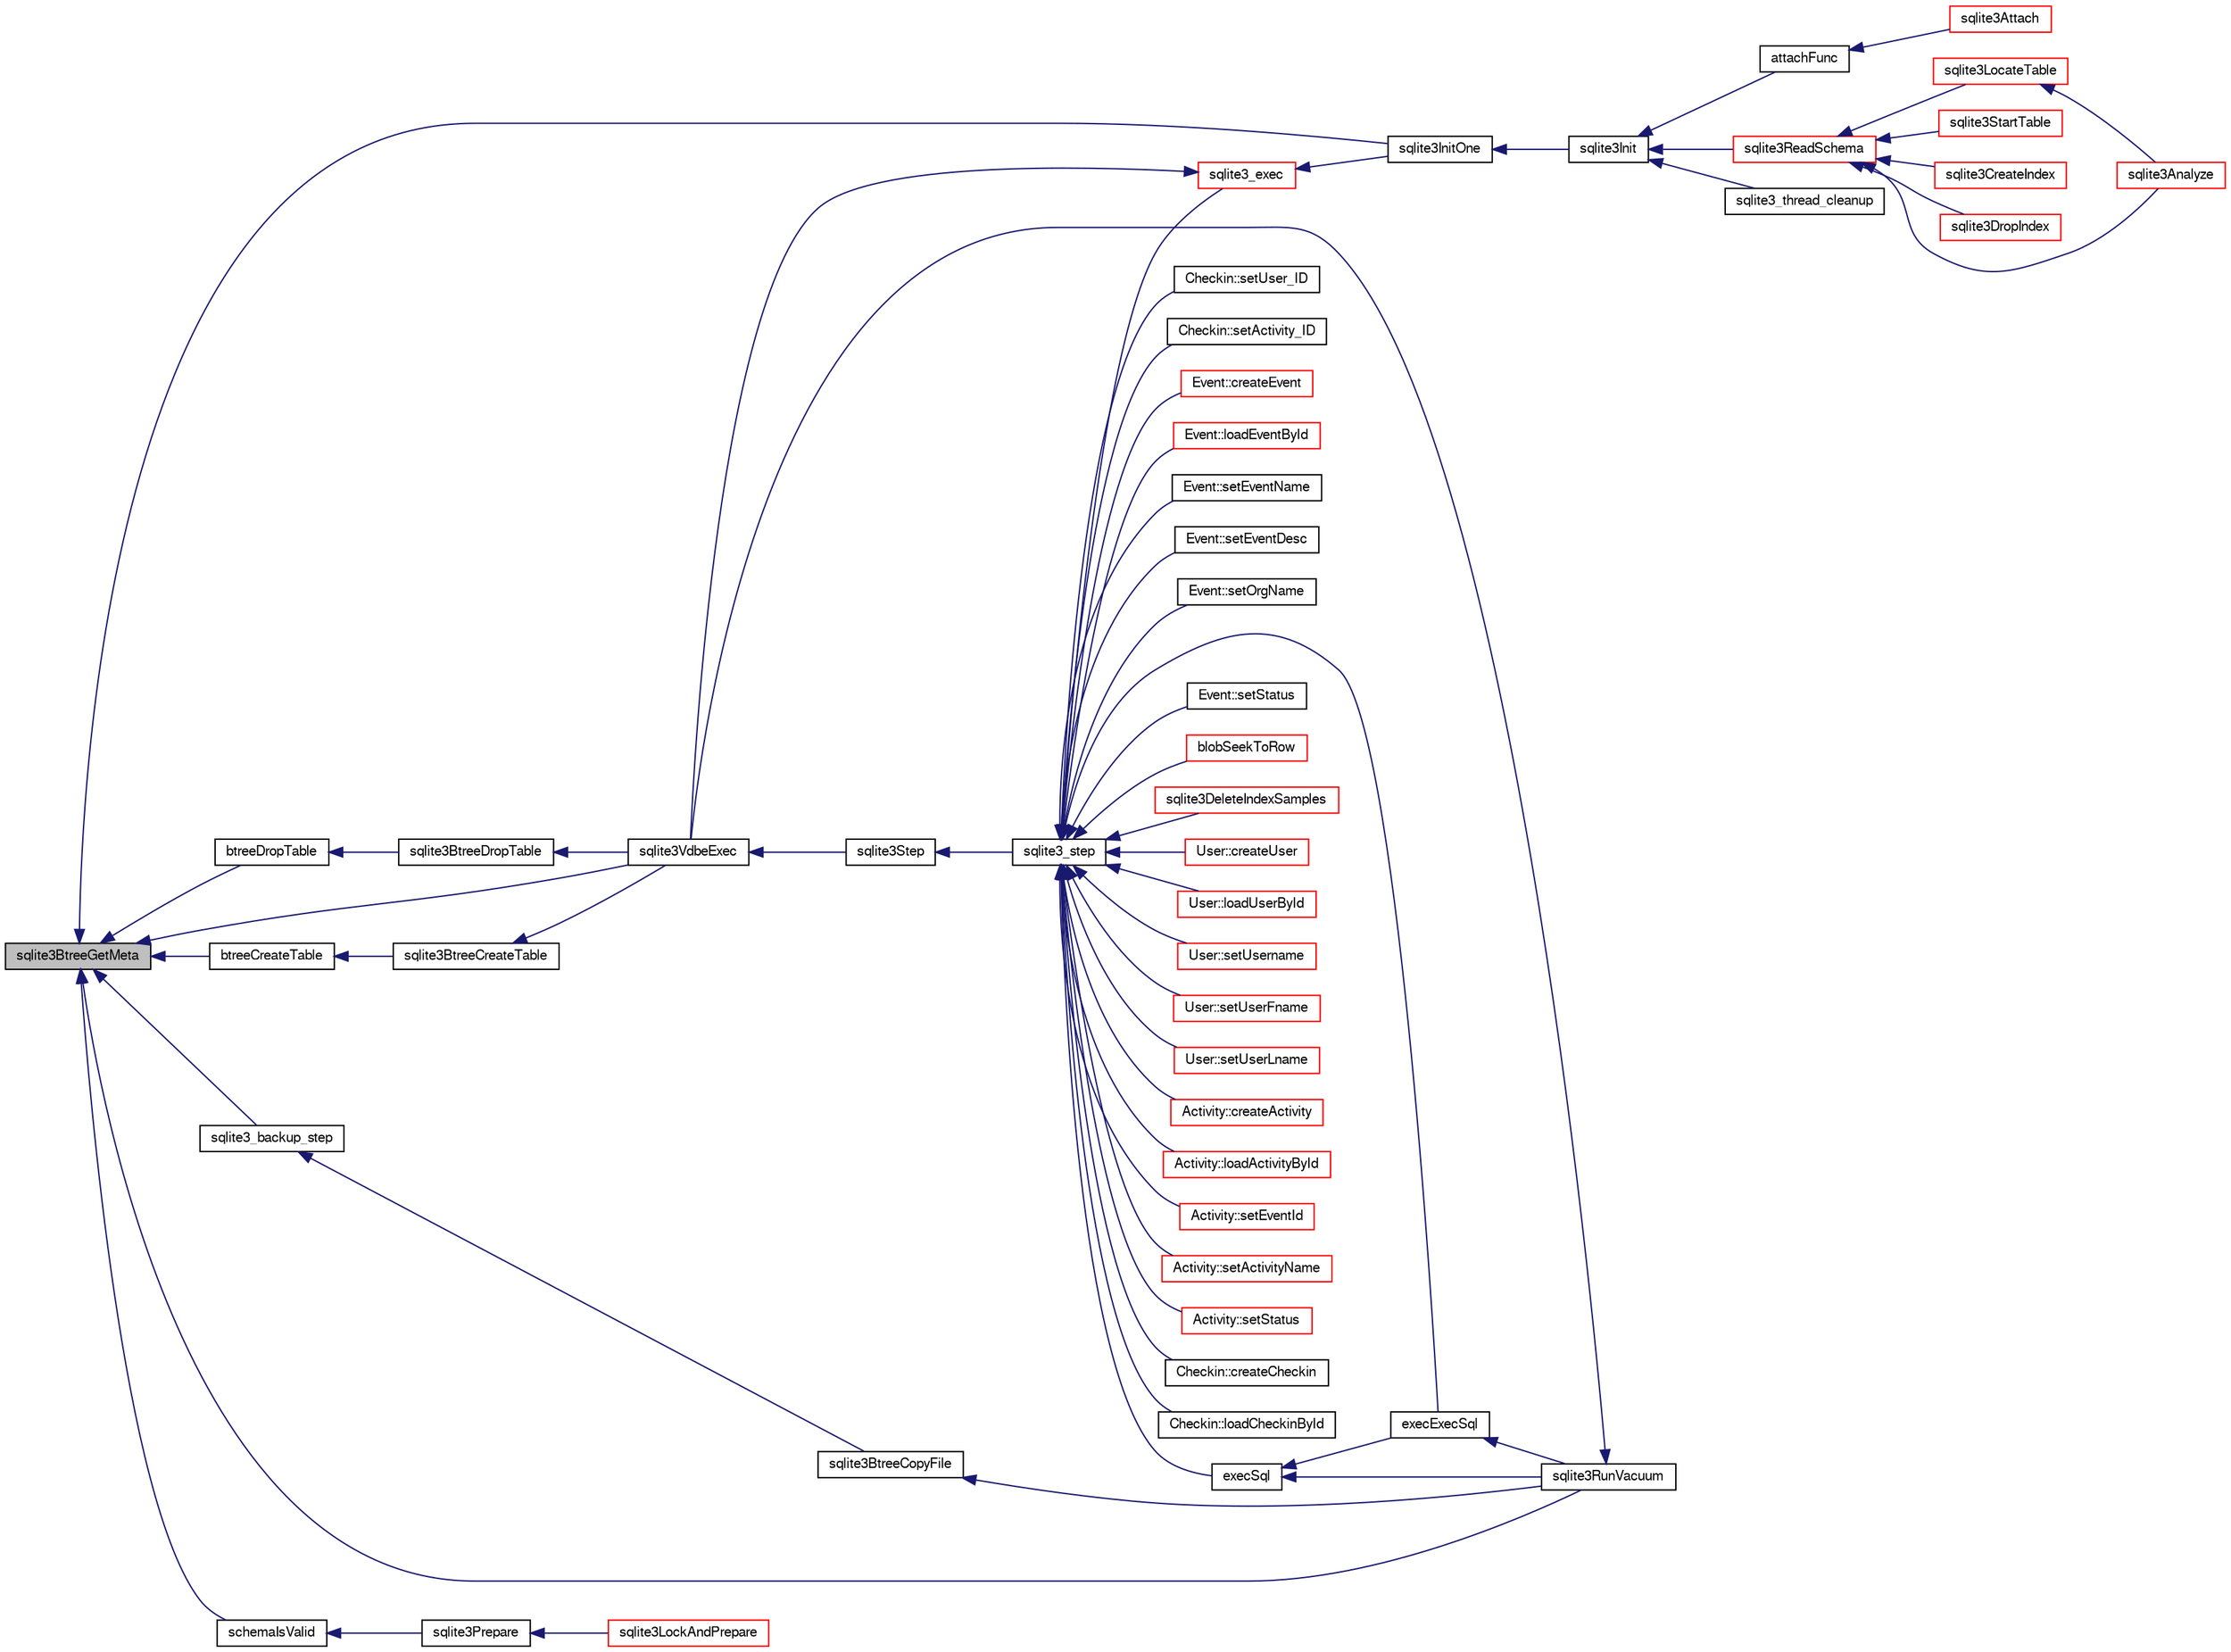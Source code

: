 digraph "sqlite3BtreeGetMeta"
{
  edge [fontname="FreeSans",fontsize="10",labelfontname="FreeSans",labelfontsize="10"];
  node [fontname="FreeSans",fontsize="10",shape=record];
  rankdir="LR";
  Node451449 [label="sqlite3BtreeGetMeta",height=0.2,width=0.4,color="black", fillcolor="grey75", style="filled", fontcolor="black"];
  Node451449 -> Node451450 [dir="back",color="midnightblue",fontsize="10",style="solid",fontname="FreeSans"];
  Node451450 [label="btreeCreateTable",height=0.2,width=0.4,color="black", fillcolor="white", style="filled",URL="$sqlite3_8c.html#a48e09eaac366a6b585edd02553872954"];
  Node451450 -> Node451451 [dir="back",color="midnightblue",fontsize="10",style="solid",fontname="FreeSans"];
  Node451451 [label="sqlite3BtreeCreateTable",height=0.2,width=0.4,color="black", fillcolor="white", style="filled",URL="$sqlite3_8c.html#a1a9ef91a0faff12254ec3f58cade3291"];
  Node451451 -> Node451452 [dir="back",color="midnightblue",fontsize="10",style="solid",fontname="FreeSans"];
  Node451452 [label="sqlite3VdbeExec",height=0.2,width=0.4,color="black", fillcolor="white", style="filled",URL="$sqlite3_8c.html#a8ce40a614bdc56719c4d642b1e4dfb21"];
  Node451452 -> Node451453 [dir="back",color="midnightblue",fontsize="10",style="solid",fontname="FreeSans"];
  Node451453 [label="sqlite3Step",height=0.2,width=0.4,color="black", fillcolor="white", style="filled",URL="$sqlite3_8c.html#a3f2872e873e2758a4beedad1d5113554"];
  Node451453 -> Node451454 [dir="back",color="midnightblue",fontsize="10",style="solid",fontname="FreeSans"];
  Node451454 [label="sqlite3_step",height=0.2,width=0.4,color="black", fillcolor="white", style="filled",URL="$sqlite3_8h.html#ac1e491ce36b7471eb28387f7d3c74334"];
  Node451454 -> Node451455 [dir="back",color="midnightblue",fontsize="10",style="solid",fontname="FreeSans"];
  Node451455 [label="Activity::createActivity",height=0.2,width=0.4,color="red", fillcolor="white", style="filled",URL="$classActivity.html#a813cc5e52c14ab49b39014c134e3425b"];
  Node451454 -> Node451458 [dir="back",color="midnightblue",fontsize="10",style="solid",fontname="FreeSans"];
  Node451458 [label="Activity::loadActivityById",height=0.2,width=0.4,color="red", fillcolor="white", style="filled",URL="$classActivity.html#abe4ffb4f08a47212ebf9013259d9e7fd"];
  Node451454 -> Node451460 [dir="back",color="midnightblue",fontsize="10",style="solid",fontname="FreeSans"];
  Node451460 [label="Activity::setEventId",height=0.2,width=0.4,color="red", fillcolor="white", style="filled",URL="$classActivity.html#adb1d0fd0d08f473e068f0a4086bfa9ca"];
  Node451454 -> Node451461 [dir="back",color="midnightblue",fontsize="10",style="solid",fontname="FreeSans"];
  Node451461 [label="Activity::setActivityName",height=0.2,width=0.4,color="red", fillcolor="white", style="filled",URL="$classActivity.html#a62dc3737b33915a36086f9dd26d16a81"];
  Node451454 -> Node451462 [dir="back",color="midnightblue",fontsize="10",style="solid",fontname="FreeSans"];
  Node451462 [label="Activity::setStatus",height=0.2,width=0.4,color="red", fillcolor="white", style="filled",URL="$classActivity.html#af618135a7738f4d2a7ee147a8ef912ea"];
  Node451454 -> Node451463 [dir="back",color="midnightblue",fontsize="10",style="solid",fontname="FreeSans"];
  Node451463 [label="Checkin::createCheckin",height=0.2,width=0.4,color="black", fillcolor="white", style="filled",URL="$classCheckin.html#a4e40acdf7fff0e607f6de4f24f3a163c"];
  Node451454 -> Node451464 [dir="back",color="midnightblue",fontsize="10",style="solid",fontname="FreeSans"];
  Node451464 [label="Checkin::loadCheckinById",height=0.2,width=0.4,color="black", fillcolor="white", style="filled",URL="$classCheckin.html#a3461f70ea6c68475225f2a07f78a21e0"];
  Node451454 -> Node451465 [dir="back",color="midnightblue",fontsize="10",style="solid",fontname="FreeSans"];
  Node451465 [label="Checkin::setUser_ID",height=0.2,width=0.4,color="black", fillcolor="white", style="filled",URL="$classCheckin.html#a76ab640f4f912876dbebf183db5359c6"];
  Node451454 -> Node451466 [dir="back",color="midnightblue",fontsize="10",style="solid",fontname="FreeSans"];
  Node451466 [label="Checkin::setActivity_ID",height=0.2,width=0.4,color="black", fillcolor="white", style="filled",URL="$classCheckin.html#ab2ff3ec2604ec73a42af25874a00b232"];
  Node451454 -> Node451467 [dir="back",color="midnightblue",fontsize="10",style="solid",fontname="FreeSans"];
  Node451467 [label="Event::createEvent",height=0.2,width=0.4,color="red", fillcolor="white", style="filled",URL="$classEvent.html#a77adb9f4a46ffb32c2d931f0691f5903"];
  Node451454 -> Node451468 [dir="back",color="midnightblue",fontsize="10",style="solid",fontname="FreeSans"];
  Node451468 [label="Event::loadEventById",height=0.2,width=0.4,color="red", fillcolor="white", style="filled",URL="$classEvent.html#afa66cea33f722dbeecb69cc98fdea055"];
  Node451454 -> Node451469 [dir="back",color="midnightblue",fontsize="10",style="solid",fontname="FreeSans"];
  Node451469 [label="Event::setEventName",height=0.2,width=0.4,color="black", fillcolor="white", style="filled",URL="$classEvent.html#a10596b6ca077df05184e30d62b08729d"];
  Node451454 -> Node451470 [dir="back",color="midnightblue",fontsize="10",style="solid",fontname="FreeSans"];
  Node451470 [label="Event::setEventDesc",height=0.2,width=0.4,color="black", fillcolor="white", style="filled",URL="$classEvent.html#ae36b8377dcae792f1c5c4726024c981b"];
  Node451454 -> Node451471 [dir="back",color="midnightblue",fontsize="10",style="solid",fontname="FreeSans"];
  Node451471 [label="Event::setOrgName",height=0.2,width=0.4,color="black", fillcolor="white", style="filled",URL="$classEvent.html#a19aac0f776bd764563a54977656cf680"];
  Node451454 -> Node451472 [dir="back",color="midnightblue",fontsize="10",style="solid",fontname="FreeSans"];
  Node451472 [label="Event::setStatus",height=0.2,width=0.4,color="black", fillcolor="white", style="filled",URL="$classEvent.html#ab0a6b9285af0f4172eb841e2b80f8972"];
  Node451454 -> Node451473 [dir="back",color="midnightblue",fontsize="10",style="solid",fontname="FreeSans"];
  Node451473 [label="blobSeekToRow",height=0.2,width=0.4,color="red", fillcolor="white", style="filled",URL="$sqlite3_8c.html#afff57e13332b98c8a44a7cebe38962ab"];
  Node451454 -> Node451476 [dir="back",color="midnightblue",fontsize="10",style="solid",fontname="FreeSans"];
  Node451476 [label="sqlite3DeleteIndexSamples",height=0.2,width=0.4,color="red", fillcolor="white", style="filled",URL="$sqlite3_8c.html#aaeda0302fbf61397ec009f65bed047ef"];
  Node451454 -> Node451645 [dir="back",color="midnightblue",fontsize="10",style="solid",fontname="FreeSans"];
  Node451645 [label="sqlite3_exec",height=0.2,width=0.4,color="red", fillcolor="white", style="filled",URL="$sqlite3_8h.html#a97487ec8150e0bcc8fa392ab8f0e24db"];
  Node451645 -> Node451452 [dir="back",color="midnightblue",fontsize="10",style="solid",fontname="FreeSans"];
  Node451645 -> Node451478 [dir="back",color="midnightblue",fontsize="10",style="solid",fontname="FreeSans"];
  Node451478 [label="sqlite3InitOne",height=0.2,width=0.4,color="black", fillcolor="white", style="filled",URL="$sqlite3_8c.html#ac4318b25df65269906b0379251fe9b85"];
  Node451478 -> Node451479 [dir="back",color="midnightblue",fontsize="10",style="solid",fontname="FreeSans"];
  Node451479 [label="sqlite3Init",height=0.2,width=0.4,color="black", fillcolor="white", style="filled",URL="$sqlite3_8c.html#aed74e3dc765631a833f522f425ff5a48"];
  Node451479 -> Node451480 [dir="back",color="midnightblue",fontsize="10",style="solid",fontname="FreeSans"];
  Node451480 [label="attachFunc",height=0.2,width=0.4,color="black", fillcolor="white", style="filled",URL="$sqlite3_8c.html#a69cb751a7da501b9a0aa37e0d7c3eaf7"];
  Node451480 -> Node451481 [dir="back",color="midnightblue",fontsize="10",style="solid",fontname="FreeSans"];
  Node451481 [label="sqlite3Attach",height=0.2,width=0.4,color="red", fillcolor="white", style="filled",URL="$sqlite3_8c.html#ae0907fe0b43cc1b4c7e6a16213e8546f"];
  Node451479 -> Node451484 [dir="back",color="midnightblue",fontsize="10",style="solid",fontname="FreeSans"];
  Node451484 [label="sqlite3ReadSchema",height=0.2,width=0.4,color="red", fillcolor="white", style="filled",URL="$sqlite3_8c.html#ac41a97f30334f7d35b2b5713097eca90"];
  Node451484 -> Node451485 [dir="back",color="midnightblue",fontsize="10",style="solid",fontname="FreeSans"];
  Node451485 [label="sqlite3Analyze",height=0.2,width=0.4,color="red", fillcolor="white", style="filled",URL="$sqlite3_8c.html#ac696deb1ccaae3fa855cfbd0bfd4d048"];
  Node451484 -> Node451486 [dir="back",color="midnightblue",fontsize="10",style="solid",fontname="FreeSans"];
  Node451486 [label="sqlite3LocateTable",height=0.2,width=0.4,color="red", fillcolor="white", style="filled",URL="$sqlite3_8c.html#adfeea5b18971250d4ff7f5a44e134d75"];
  Node451486 -> Node451485 [dir="back",color="midnightblue",fontsize="10",style="solid",fontname="FreeSans"];
  Node451484 -> Node451574 [dir="back",color="midnightblue",fontsize="10",style="solid",fontname="FreeSans"];
  Node451574 [label="sqlite3StartTable",height=0.2,width=0.4,color="red", fillcolor="white", style="filled",URL="$sqlite3_8c.html#af49b4395f39d9078a0dda2484c183012"];
  Node451484 -> Node451491 [dir="back",color="midnightblue",fontsize="10",style="solid",fontname="FreeSans"];
  Node451491 [label="sqlite3CreateIndex",height=0.2,width=0.4,color="red", fillcolor="white", style="filled",URL="$sqlite3_8c.html#a8dbe5e590ab6c58a8c45f34f7c81e825"];
  Node451484 -> Node451576 [dir="back",color="midnightblue",fontsize="10",style="solid",fontname="FreeSans"];
  Node451576 [label="sqlite3DropIndex",height=0.2,width=0.4,color="red", fillcolor="white", style="filled",URL="$sqlite3_8c.html#a3ffd2536f34a0cf6d427710b06b71e83"];
  Node451479 -> Node451578 [dir="back",color="midnightblue",fontsize="10",style="solid",fontname="FreeSans"];
  Node451578 [label="sqlite3_thread_cleanup",height=0.2,width=0.4,color="black", fillcolor="white", style="filled",URL="$sqlite3_8h.html#a34980c829db84f02e1a1599063469f06"];
  Node451454 -> Node451636 [dir="back",color="midnightblue",fontsize="10",style="solid",fontname="FreeSans"];
  Node451636 [label="execSql",height=0.2,width=0.4,color="black", fillcolor="white", style="filled",URL="$sqlite3_8c.html#a7d16651b98a110662f4c265eff0246cb"];
  Node451636 -> Node451637 [dir="back",color="midnightblue",fontsize="10",style="solid",fontname="FreeSans"];
  Node451637 [label="execExecSql",height=0.2,width=0.4,color="black", fillcolor="white", style="filled",URL="$sqlite3_8c.html#ac1be09a6c047f21133d16378d301e0d4"];
  Node451637 -> Node451638 [dir="back",color="midnightblue",fontsize="10",style="solid",fontname="FreeSans"];
  Node451638 [label="sqlite3RunVacuum",height=0.2,width=0.4,color="black", fillcolor="white", style="filled",URL="$sqlite3_8c.html#a5e83ddc7b3e7e8e79ad5d1fc92de1d2f"];
  Node451638 -> Node451452 [dir="back",color="midnightblue",fontsize="10",style="solid",fontname="FreeSans"];
  Node451636 -> Node451638 [dir="back",color="midnightblue",fontsize="10",style="solid",fontname="FreeSans"];
  Node451454 -> Node451637 [dir="back",color="midnightblue",fontsize="10",style="solid",fontname="FreeSans"];
  Node451454 -> Node451639 [dir="back",color="midnightblue",fontsize="10",style="solid",fontname="FreeSans"];
  Node451639 [label="User::createUser",height=0.2,width=0.4,color="red", fillcolor="white", style="filled",URL="$classUser.html#a22ed673939e8cc0a136130b809bba513"];
  Node451454 -> Node451640 [dir="back",color="midnightblue",fontsize="10",style="solid",fontname="FreeSans"];
  Node451640 [label="User::loadUserById",height=0.2,width=0.4,color="red", fillcolor="white", style="filled",URL="$classUser.html#a863377665b7fb83c5547dcf9727f5092"];
  Node451454 -> Node451641 [dir="back",color="midnightblue",fontsize="10",style="solid",fontname="FreeSans"];
  Node451641 [label="User::setUsername",height=0.2,width=0.4,color="red", fillcolor="white", style="filled",URL="$classUser.html#aa0497022a136cb78de785b0a39ae60b1"];
  Node451454 -> Node451642 [dir="back",color="midnightblue",fontsize="10",style="solid",fontname="FreeSans"];
  Node451642 [label="User::setUserFname",height=0.2,width=0.4,color="red", fillcolor="white", style="filled",URL="$classUser.html#a72657eb55cd0ca437b4841a43f19912f"];
  Node451454 -> Node451643 [dir="back",color="midnightblue",fontsize="10",style="solid",fontname="FreeSans"];
  Node451643 [label="User::setUserLname",height=0.2,width=0.4,color="red", fillcolor="white", style="filled",URL="$classUser.html#aa25973387e5afe1aa6f60dd6545e33b5"];
  Node451449 -> Node451713 [dir="back",color="midnightblue",fontsize="10",style="solid",fontname="FreeSans"];
  Node451713 [label="btreeDropTable",height=0.2,width=0.4,color="black", fillcolor="white", style="filled",URL="$sqlite3_8c.html#abba4061ea34842db278e91f537d2c2ff"];
  Node451713 -> Node451714 [dir="back",color="midnightblue",fontsize="10",style="solid",fontname="FreeSans"];
  Node451714 [label="sqlite3BtreeDropTable",height=0.2,width=0.4,color="black", fillcolor="white", style="filled",URL="$sqlite3_8c.html#a7b9a218bc08d8acfc94b74ea5c47eaa8"];
  Node451714 -> Node451452 [dir="back",color="midnightblue",fontsize="10",style="solid",fontname="FreeSans"];
  Node451449 -> Node451665 [dir="back",color="midnightblue",fontsize="10",style="solid",fontname="FreeSans"];
  Node451665 [label="sqlite3_backup_step",height=0.2,width=0.4,color="black", fillcolor="white", style="filled",URL="$sqlite3_8h.html#a1699b75e98d082eebc465a9e64c35269"];
  Node451665 -> Node451666 [dir="back",color="midnightblue",fontsize="10",style="solid",fontname="FreeSans"];
  Node451666 [label="sqlite3BtreeCopyFile",height=0.2,width=0.4,color="black", fillcolor="white", style="filled",URL="$sqlite3_8c.html#a4d9e19a79f0d5c1dfcef0bd137ae83f9"];
  Node451666 -> Node451638 [dir="back",color="midnightblue",fontsize="10",style="solid",fontname="FreeSans"];
  Node451449 -> Node451452 [dir="back",color="midnightblue",fontsize="10",style="solid",fontname="FreeSans"];
  Node451449 -> Node451478 [dir="back",color="midnightblue",fontsize="10",style="solid",fontname="FreeSans"];
  Node451449 -> Node451663 [dir="back",color="midnightblue",fontsize="10",style="solid",fontname="FreeSans"];
  Node451663 [label="schemaIsValid",height=0.2,width=0.4,color="black", fillcolor="white", style="filled",URL="$sqlite3_8c.html#a7c466fe28e7ca6f46b8bf72c46d9738d"];
  Node451663 -> Node451631 [dir="back",color="midnightblue",fontsize="10",style="solid",fontname="FreeSans"];
  Node451631 [label="sqlite3Prepare",height=0.2,width=0.4,color="black", fillcolor="white", style="filled",URL="$sqlite3_8c.html#acb25890858d0bf4b12eb7aae569f0c7b"];
  Node451631 -> Node451632 [dir="back",color="midnightblue",fontsize="10",style="solid",fontname="FreeSans"];
  Node451632 [label="sqlite3LockAndPrepare",height=0.2,width=0.4,color="red", fillcolor="white", style="filled",URL="$sqlite3_8c.html#a5db1ec5589aa2b02c6d979211a8789bd"];
  Node451449 -> Node451638 [dir="back",color="midnightblue",fontsize="10",style="solid",fontname="FreeSans"];
}
